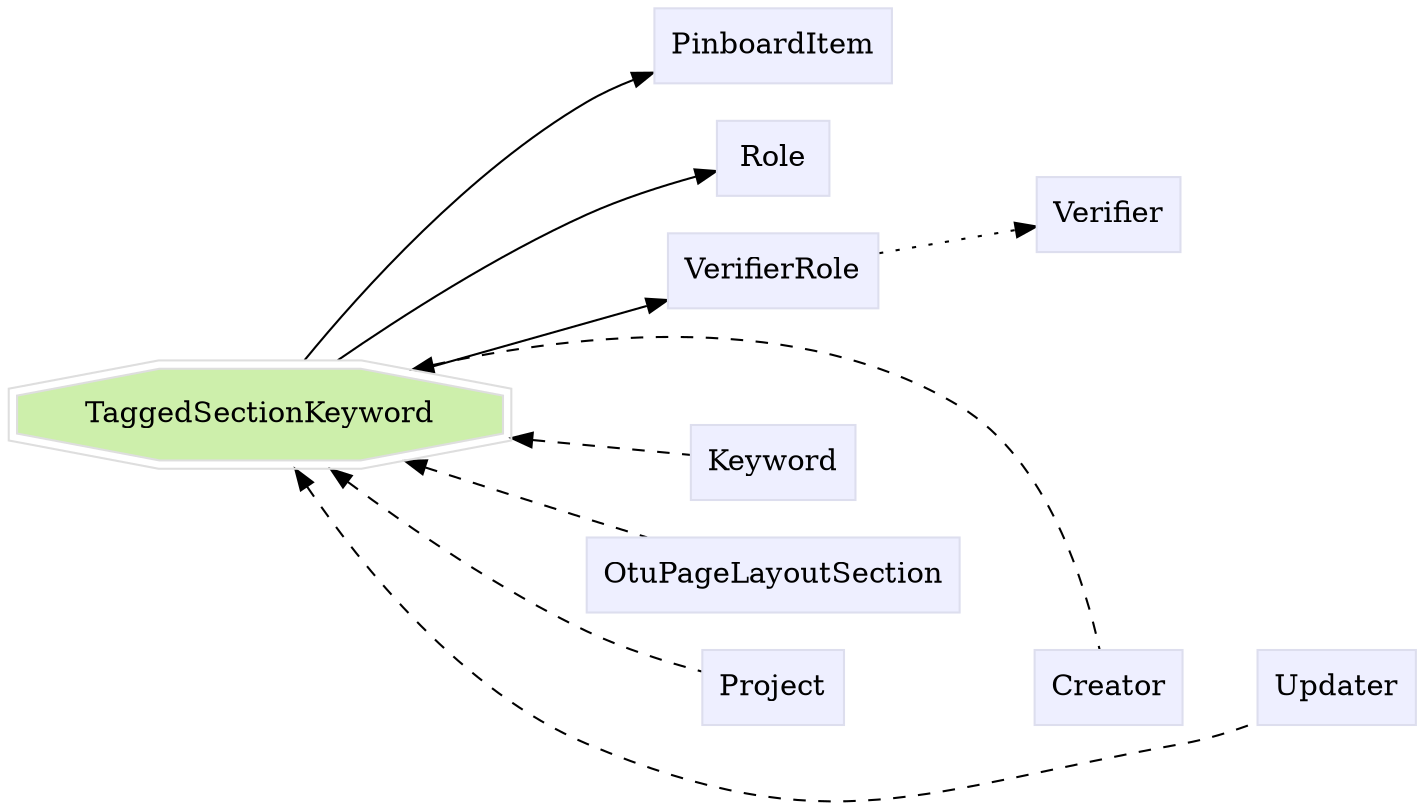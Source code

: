 digraph TaggedSectionKeyword {
	graph [bb="0,0,583.23,377.42",
		label="",
		outputorder=edgesfirst,
		rankdir=LR
	];
	node [label="\N"];
	subgraph annotator_cluster {
		graph [rank=min];
	}
	subgraph core {
	}
	subgraph supporting {
		TaggedSectionKeyword	[color="#dedede",
			fillcolor="#cdefab",
			group=target,
			height=0.61111,
			href="/develop/Data/models.html#tagged-section-keyword",
			label=TaggedSectionKeyword,
			pos="108.12,182.42",
			shape=doubleoctagon,
			style=filled,
			target=_top,
			width=3.0032];
		PinboardItem	[color="#dddeee",
			fillcolor="#eeefff",
			group=supporting,
			height=0.5,
			href="/develop/Data/models.html#pinboard-item",
			label=PinboardItem,
			pos="323.23,359.42",
			shape=box,
			style=filled,
			target=_top,
			width=1.2639];
		Role	[color="#dddeee",
			fillcolor="#eeefff",
			group=supporting,
			height=0.5,
			href="/develop/Data/models.html#role",
			label=Role,
			pos="323.23,305.42",
			shape=box,
			style=filled,
			target=_top,
			width=0.75];
		VerifierRole	[color="#dddeee",
			fillcolor="#eeefff",
			group=supporting,
			height=0.5,
			href="/develop/Data/models.html#verifier-role",
			label=VerifierRole,
			pos="323.23,251.42",
			shape=box,
			style=filled,
			target=_top,
			width=1.1528];
		Verifier	[color="#dddeee",
			fillcolor="#eeefff",
			group=supporting,
			height=0.5,
			href="/develop/Data/models.html#verifier",
			label=Verifier,
			pos="458.73,278.42",
			shape=box,
			style=filled,
			target=_top,
			width=0.79167];
		Creator	[color="#dddeee",
			fillcolor="#eeefff",
			group=supporting,
			height=0.5,
			href="/develop/Data/models.html#creator",
			label=Creator,
			pos="458.73,51.417",
			shape=box,
			style=filled,
			target=_top,
			width=0.79167];
		Keyword	[color="#dddeee",
			fillcolor="#eeefff",
			group=supporting,
			height=0.5,
			href="/develop/Data/models.html#keyword",
			label=Keyword,
			pos="323.23,159.42",
			shape=box,
			style=filled,
			target=_top,
			width=0.93056];
		OtuPageLayoutSection	[color="#dddeee",
			fillcolor="#eeefff",
			group=supporting,
			height=0.5,
			href="/develop/Data/models.html#otu-page-layout-section",
			label=OtuPageLayoutSection,
			pos="323.23,105.42",
			shape=box,
			style=filled,
			target=_top,
			width=1.9722];
		Project	[color="#dddeee",
			fillcolor="#eeefff",
			group=supporting,
			height=0.5,
			href="/develop/Data/models.html#project",
			label=Project,
			pos="323.23,51.417",
			shape=box,
			style=filled,
			target=_top,
			width=0.76389];
		Updater	[color="#dddeee",
			fillcolor="#eeefff",
			group=supporting,
			height=0.5,
			href="/develop/Data/models.html#updater",
			label=Updater,
			pos="553.23,51.417",
			shape=box,
			style=filled,
			target=_top,
			width=0.83333];
	}
	TaggedSectionKeyword -> PinboardItem	[pos="e,277.45,345.54 125.02,204.45 149.21,236.57 198.2,296.35 252.23,332.42 257.16,335.71 262.55,338.68 268.07,341.34"];
	TaggedSectionKeyword -> Role	[pos="e,296.03,296.88 137.81,204.46 165.89,225.35 210.43,256.68 252.23,278.42 263.05,284.04 275.31,289.16 286.52,293.39"];
	TaggedSectionKeyword -> VerifierRole	[pos="e,281.72,238.3 168.48,201.64 201.04,212.18 240.98,225.11 271.98,235.15"];
	TaggedSectionKeyword -> Creator	[dir=back,
		pos="s,169.97,201.31 179.98,203.69 241.51,217.71 330.49,226.88 394.23,186.42 435.13,160.46 450.16,100.39 455.29,69.895",
		style=dashed];
	TaggedSectionKeyword -> Keyword	[dir=back,
		pos="s,213.8,171.12 223.82,170.04 248,167.43 271.61,164.88 289.65,162.93",
		style=dashed];
	TaggedSectionKeyword -> OtuPageLayoutSection	[dir=back,
		pos="s,164.28,162.49 173.9,159.01 205.54,147.58 243.03,134.03 272.4,123.42",
		style=dashed];
	TaggedSectionKeyword -> Project	[dir=back,
		pos="s,135.16,160.27 143.04,153.85 171.02,131.27 212.45,100.06 252.23,78.417 265.96,70.947 282.2,64.547 295.58,59.856",
		style=dashed];
	TaggedSectionKeyword -> Updater	[dir=back,
		pos="s,120.91,160.28 125.99,151.63 148.86,113.49 193.66,50.391 252.23,24.417 347.71,-17.923 384.81,3.9894 487.23,24.417 499.34,26.83 \
512.01,31.542 522.91,36.363",
		style=dashed];
	Role -> Verifier	[pos="e,429.9,284.05 350.29,300.15 370.16,296.13 397.82,290.53 420.09,286.03",
		style=invis];
	VerifierRole -> Verifier	[pos="e,429.87,272.78 365.01,259.66 382.41,263.18 402.6,267.27 419.69,270.72",
		style=dotted];
	Creator -> Updater	[pos="e,523.07,51.417 487.24,51.417 495.26,51.417 504.2,51.417 512.81,51.417",
		style=invis];
	Project -> Creator	[pos="e,430.17,51.417 350.93,51.417 370.77,51.417 398.09,51.417 420.14,51.417",
		style=invis];
}
